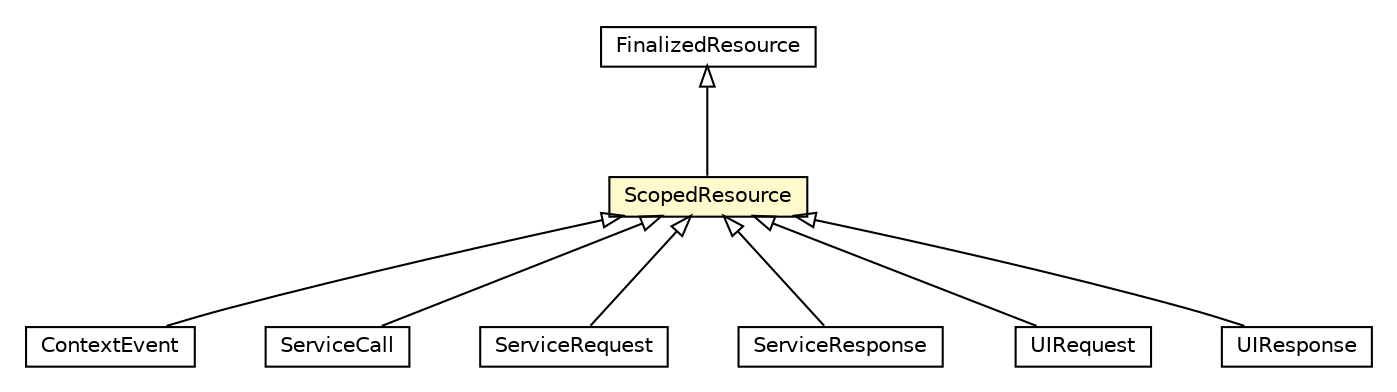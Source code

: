 #!/usr/local/bin/dot
#
# Class diagram 
# Generated by UMLGraph version R5_6-24-gf6e263 (http://www.umlgraph.org/)
#

digraph G {
	edge [fontname="Helvetica",fontsize=10,labelfontname="Helvetica",labelfontsize=10];
	node [fontname="Helvetica",fontsize=10,shape=plaintext];
	nodesep=0.25;
	ranksep=0.5;
	// org.universAAL.middleware.rdf.ScopedResource
	c309049 [label=<<table title="org.universAAL.middleware.rdf.ScopedResource" border="0" cellborder="1" cellspacing="0" cellpadding="2" port="p" bgcolor="lemonChiffon" href="./ScopedResource.html">
		<tr><td><table border="0" cellspacing="0" cellpadding="1">
<tr><td align="center" balign="center"> ScopedResource </td></tr>
		</table></td></tr>
		</table>>, URL="./ScopedResource.html", fontname="Helvetica", fontcolor="black", fontsize=10.0];
	// org.universAAL.middleware.rdf.FinalizedResource
	c309064 [label=<<table title="org.universAAL.middleware.rdf.FinalizedResource" border="0" cellborder="1" cellspacing="0" cellpadding="2" port="p" href="./FinalizedResource.html">
		<tr><td><table border="0" cellspacing="0" cellpadding="1">
<tr><td align="center" balign="center"> FinalizedResource </td></tr>
		</table></td></tr>
		</table>>, URL="./FinalizedResource.html", fontname="Helvetica", fontcolor="black", fontsize=10.0];
	// org.universAAL.middleware.context.ContextEvent
	c309273 [label=<<table title="org.universAAL.middleware.context.ContextEvent" border="0" cellborder="1" cellspacing="0" cellpadding="2" port="p" href="../context/ContextEvent.html">
		<tr><td><table border="0" cellspacing="0" cellpadding="1">
<tr><td align="center" balign="center"> ContextEvent </td></tr>
		</table></td></tr>
		</table>>, URL="../context/ContextEvent.html", fontname="Helvetica", fontcolor="black", fontsize=10.0];
	// org.universAAL.middleware.service.ServiceCall
	c309307 [label=<<table title="org.universAAL.middleware.service.ServiceCall" border="0" cellborder="1" cellspacing="0" cellpadding="2" port="p" href="../service/ServiceCall.html">
		<tr><td><table border="0" cellspacing="0" cellpadding="1">
<tr><td align="center" balign="center"> ServiceCall </td></tr>
		</table></td></tr>
		</table>>, URL="../service/ServiceCall.html", fontname="Helvetica", fontcolor="black", fontsize=10.0];
	// org.universAAL.middleware.service.ServiceRequest
	c309308 [label=<<table title="org.universAAL.middleware.service.ServiceRequest" border="0" cellborder="1" cellspacing="0" cellpadding="2" port="p" href="../service/ServiceRequest.html">
		<tr><td><table border="0" cellspacing="0" cellpadding="1">
<tr><td align="center" balign="center"> ServiceRequest </td></tr>
		</table></td></tr>
		</table>>, URL="../service/ServiceRequest.html", fontname="Helvetica", fontcolor="black", fontsize=10.0];
	// org.universAAL.middleware.service.ServiceResponse
	c309309 [label=<<table title="org.universAAL.middleware.service.ServiceResponse" border="0" cellborder="1" cellspacing="0" cellpadding="2" port="p" href="../service/ServiceResponse.html">
		<tr><td><table border="0" cellspacing="0" cellpadding="1">
<tr><td align="center" balign="center"> ServiceResponse </td></tr>
		</table></td></tr>
		</table>>, URL="../service/ServiceResponse.html", fontname="Helvetica", fontcolor="black", fontsize=10.0];
	// org.universAAL.middleware.ui.UIRequest
	c309357 [label=<<table title="org.universAAL.middleware.ui.UIRequest" border="0" cellborder="1" cellspacing="0" cellpadding="2" port="p" href="../ui/UIRequest.html">
		<tr><td><table border="0" cellspacing="0" cellpadding="1">
<tr><td align="center" balign="center"> UIRequest </td></tr>
		</table></td></tr>
		</table>>, URL="../ui/UIRequest.html", fontname="Helvetica", fontcolor="black", fontsize=10.0];
	// org.universAAL.middleware.ui.UIResponse
	c309358 [label=<<table title="org.universAAL.middleware.ui.UIResponse" border="0" cellborder="1" cellspacing="0" cellpadding="2" port="p" href="../ui/UIResponse.html">
		<tr><td><table border="0" cellspacing="0" cellpadding="1">
<tr><td align="center" balign="center"> UIResponse </td></tr>
		</table></td></tr>
		</table>>, URL="../ui/UIResponse.html", fontname="Helvetica", fontcolor="black", fontsize=10.0];
	//org.universAAL.middleware.rdf.ScopedResource extends org.universAAL.middleware.rdf.FinalizedResource
	c309064:p -> c309049:p [dir=back,arrowtail=empty];
	//org.universAAL.middleware.context.ContextEvent extends org.universAAL.middleware.rdf.ScopedResource
	c309049:p -> c309273:p [dir=back,arrowtail=empty];
	//org.universAAL.middleware.service.ServiceCall extends org.universAAL.middleware.rdf.ScopedResource
	c309049:p -> c309307:p [dir=back,arrowtail=empty];
	//org.universAAL.middleware.service.ServiceRequest extends org.universAAL.middleware.rdf.ScopedResource
	c309049:p -> c309308:p [dir=back,arrowtail=empty];
	//org.universAAL.middleware.service.ServiceResponse extends org.universAAL.middleware.rdf.ScopedResource
	c309049:p -> c309309:p [dir=back,arrowtail=empty];
	//org.universAAL.middleware.ui.UIRequest extends org.universAAL.middleware.rdf.ScopedResource
	c309049:p -> c309357:p [dir=back,arrowtail=empty];
	//org.universAAL.middleware.ui.UIResponse extends org.universAAL.middleware.rdf.ScopedResource
	c309049:p -> c309358:p [dir=back,arrowtail=empty];
}

